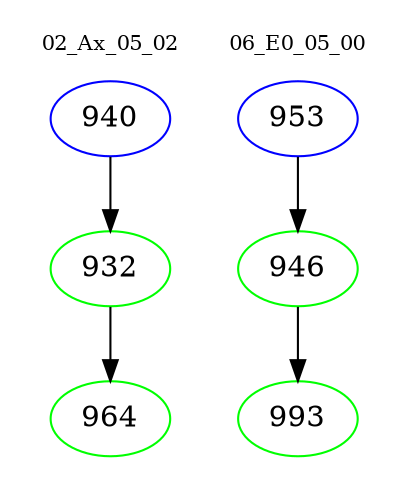 digraph{
subgraph cluster_0 {
color = white
label = "02_Ax_05_02";
fontsize=10;
T0_940 [label="940", color="blue"]
T0_940 -> T0_932 [color="black"]
T0_932 [label="932", color="green"]
T0_932 -> T0_964 [color="black"]
T0_964 [label="964", color="green"]
}
subgraph cluster_1 {
color = white
label = "06_E0_05_00";
fontsize=10;
T1_953 [label="953", color="blue"]
T1_953 -> T1_946 [color="black"]
T1_946 [label="946", color="green"]
T1_946 -> T1_993 [color="black"]
T1_993 [label="993", color="green"]
}
}
